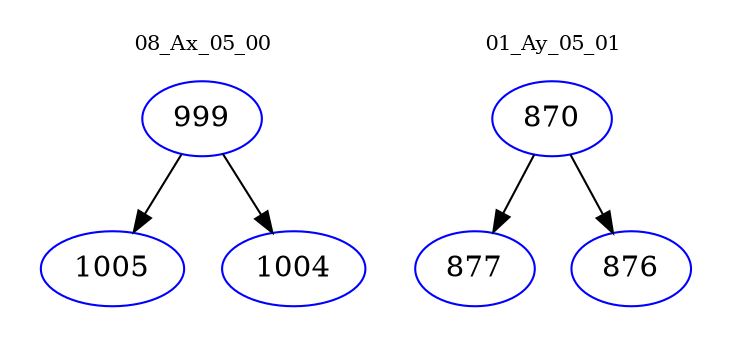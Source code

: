 digraph{
subgraph cluster_0 {
color = white
label = "08_Ax_05_00";
fontsize=10;
T0_999 [label="999", color="blue"]
T0_999 -> T0_1005 [color="black"]
T0_1005 [label="1005", color="blue"]
T0_999 -> T0_1004 [color="black"]
T0_1004 [label="1004", color="blue"]
}
subgraph cluster_1 {
color = white
label = "01_Ay_05_01";
fontsize=10;
T1_870 [label="870", color="blue"]
T1_870 -> T1_877 [color="black"]
T1_877 [label="877", color="blue"]
T1_870 -> T1_876 [color="black"]
T1_876 [label="876", color="blue"]
}
}
